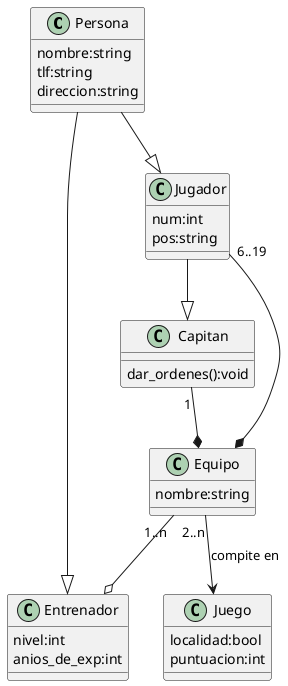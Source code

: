 @startuml Reto04
class Persona
class Entrenador
class Jugador
class Capitan
class Equipo
class Juego

Persona --|> Jugador
Persona --|> Entrenador
Capitan "1" --* Equipo
Jugador "6..19" --* Equipo
Jugador --|> Capitan
Equipo "2..n" --> Juego : compite en
Equipo "1..n" --o Entrenador

Persona : nombre:string
Persona : tlf:string
Persona : direccion:string
Jugador : num:int
Jugador : pos:string
Capitan : dar_ordenes():void
Equipo : nombre:string
Entrenador : nivel:int
Entrenador : anios_de_exp:int
Juego : localidad:bool
Juego : puntuacion:int
@enduml